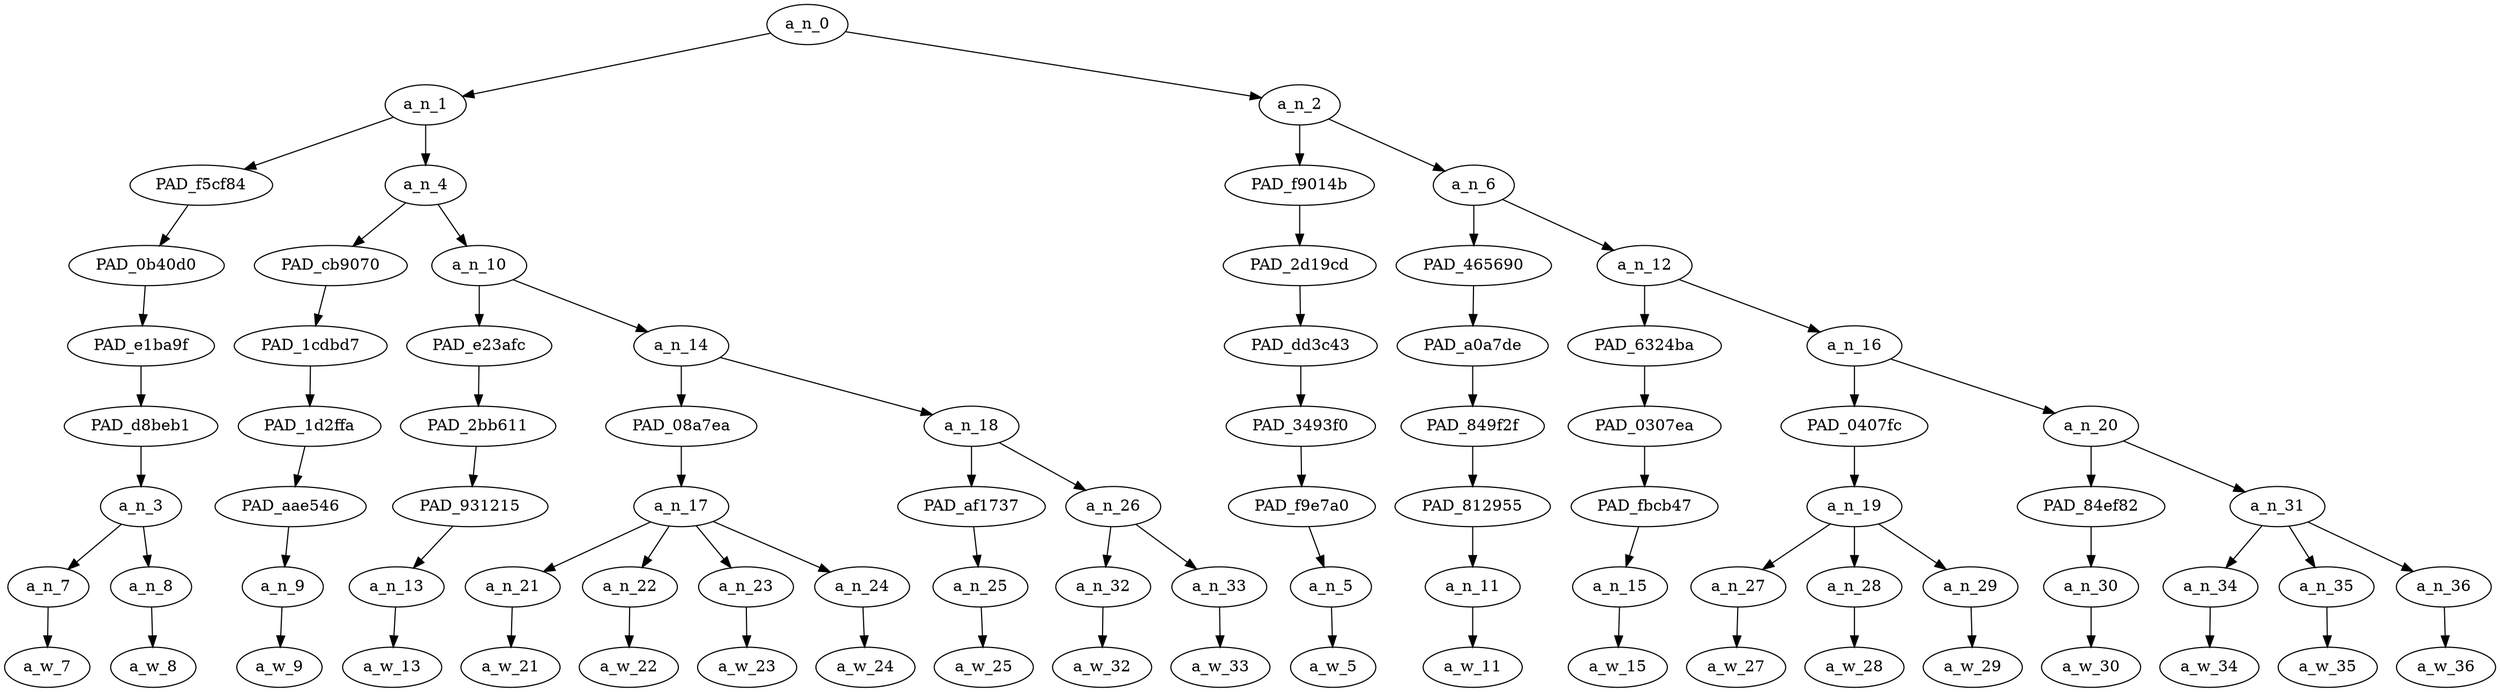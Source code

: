 strict digraph "" {
	a_n_0	[div_dir=-1,
		index=0,
		level=8,
		pos="7.1015625,8!",
		text_span="[0, 1, 2, 3, 4, 5, 6, 7, 8, 9, 10, 11, 12, 13, 14, 15, 16, 17, 18, 19, 20]",
		value=1.00000001];
	a_n_1	[div_dir=-1,
		index=0,
		level=7,
		pos="2.015625,7!",
		text_span="[0, 1, 2, 3, 4, 5, 6, 7, 8, 9, 10]",
		value=0.71004523];
	a_n_0 -> a_n_1;
	a_n_2	[div_dir=-1,
		index=1,
		level=7,
		pos="12.1875,7!",
		text_span="[11, 12, 13, 14, 15, 16, 17, 18, 19, 20]",
		value=0.28992444];
	a_n_0 -> a_n_2;
	PAD_f5cf84	[div_dir=1,
		index=0,
		level=6,
		pos="0.5,6!",
		text_span="[0, 1]",
		value=0.17088232];
	a_n_1 -> PAD_f5cf84;
	a_n_4	[div_dir=-1,
		index=1,
		level=6,
		pos="3.53125,6!",
		text_span="[2, 3, 4, 5, 6, 7, 8, 9, 10]",
		value=0.53914686];
	a_n_1 -> a_n_4;
	PAD_0b40d0	[div_dir=1,
		index=0,
		level=5,
		pos="0.5,5!",
		text_span="[0, 1]",
		value=0.17088232];
	PAD_f5cf84 -> PAD_0b40d0;
	PAD_e1ba9f	[div_dir=1,
		index=0,
		level=4,
		pos="0.5,4!",
		text_span="[0, 1]",
		value=0.17088232];
	PAD_0b40d0 -> PAD_e1ba9f;
	PAD_d8beb1	[div_dir=1,
		index=0,
		level=3,
		pos="0.5,3!",
		text_span="[0, 1]",
		value=0.17088232];
	PAD_e1ba9f -> PAD_d8beb1;
	a_n_3	[div_dir=1,
		index=0,
		level=2,
		pos="0.5,2!",
		text_span="[0, 1]",
		value=0.17088232];
	PAD_d8beb1 -> a_n_3;
	a_n_7	[div_dir=1,
		index=0,
		level=1,
		pos="0.0,1!",
		text_span="[0]",
		value=0.08398748];
	a_n_3 -> a_n_7;
	a_n_8	[div_dir=1,
		index=1,
		level=1,
		pos="1.0,1!",
		text_span="[1]",
		value=0.08658494];
	a_n_3 -> a_n_8;
	a_w_7	[div_dir=0,
		index=0,
		level=0,
		pos="0,0!",
		text_span="[0]",
		value="<user>"];
	a_n_7 -> a_w_7;
	a_w_8	[div_dir=0,
		index=1,
		level=0,
		pos="1,0!",
		text_span="[1]",
		value="<number>"];
	a_n_8 -> a_w_8;
	PAD_cb9070	[div_dir=-1,
		index=1,
		level=5,
		pos="2.0,5!",
		text_span="[2]",
		value=0.07038287];
	a_n_4 -> PAD_cb9070;
	a_n_10	[div_dir=-1,
		index=2,
		level=5,
		pos="5.0625,5!",
		text_span="[3, 4, 5, 6, 7, 8, 9, 10]",
		value=0.46869902];
	a_n_4 -> a_n_10;
	PAD_1cdbd7	[div_dir=-1,
		index=1,
		level=4,
		pos="2.0,4!",
		text_span="[2]",
		value=0.07038287];
	PAD_cb9070 -> PAD_1cdbd7;
	PAD_1d2ffa	[div_dir=-1,
		index=1,
		level=3,
		pos="2.0,3!",
		text_span="[2]",
		value=0.07038287];
	PAD_1cdbd7 -> PAD_1d2ffa;
	PAD_aae546	[div_dir=-1,
		index=1,
		level=2,
		pos="2.0,2!",
		text_span="[2]",
		value=0.07038287];
	PAD_1d2ffa -> PAD_aae546;
	a_n_9	[div_dir=-1,
		index=2,
		level=1,
		pos="2.0,1!",
		text_span="[2]",
		value=0.07038287];
	PAD_aae546 -> a_n_9;
	a_w_9	[div_dir=0,
		index=2,
		level=0,
		pos="2,0!",
		text_span="[2]",
		value=out];
	a_n_9 -> a_w_9;
	PAD_e23afc	[div_dir=1,
		index=2,
		level=4,
		pos="3.0,4!",
		text_span="[3]",
		value=0.04760821];
	a_n_10 -> PAD_e23afc;
	a_n_14	[div_dir=-1,
		index=3,
		level=4,
		pos="7.125,4!",
		text_span="[4, 5, 6, 7, 8, 9, 10]",
		value=0.42105659];
	a_n_10 -> a_n_14;
	PAD_2bb611	[div_dir=1,
		index=2,
		level=3,
		pos="3.0,3!",
		text_span="[3]",
		value=0.04760821];
	PAD_e23afc -> PAD_2bb611;
	PAD_931215	[div_dir=1,
		index=2,
		level=2,
		pos="3.0,2!",
		text_span="[3]",
		value=0.04760821];
	PAD_2bb611 -> PAD_931215;
	a_n_13	[div_dir=1,
		index=3,
		level=1,
		pos="3.0,1!",
		text_span="[3]",
		value=0.04760821];
	PAD_931215 -> a_n_13;
	a_w_13	[div_dir=0,
		index=3,
		level=0,
		pos="3,0!",
		text_span="[3]",
		value=of];
	a_n_13 -> a_w_13;
	PAD_08a7ea	[div_dir=1,
		index=3,
		level=3,
		pos="5.5,3!",
		text_span="[4, 5, 6, 7]",
		value=0.28962996];
	a_n_14 -> PAD_08a7ea;
	a_n_18	[div_dir=-1,
		index=4,
		level=3,
		pos="8.75,3!",
		text_span="[8, 9, 10]",
		value=0.13137033];
	a_n_14 -> a_n_18;
	a_n_17	[div_dir=1,
		index=3,
		level=2,
		pos="5.5,2!",
		text_span="[4, 5, 6, 7]",
		value=0.28962996];
	PAD_08a7ea -> a_n_17;
	a_n_21	[div_dir=-1,
		index=4,
		level=1,
		pos="4.0,1!",
		text_span="[4]",
		value=0.06297611];
	a_n_17 -> a_n_21;
	a_n_22	[div_dir=1,
		index=5,
		level=1,
		pos="5.0,1!",
		text_span="[5]",
		value=0.08209251];
	a_n_17 -> a_n_22;
	a_n_23	[div_dir=1,
		index=6,
		level=1,
		pos="6.0,1!",
		text_span="[6]",
		value=0.08167947];
	a_n_17 -> a_n_23;
	a_n_24	[div_dir=1,
		index=7,
		level=1,
		pos="7.0,1!",
		text_span="[7]",
		value=0.06288074];
	a_n_17 -> a_n_24;
	a_w_21	[div_dir=0,
		index=4,
		level=0,
		pos="4,0!",
		text_span="[4]",
		value=every];
	a_n_21 -> a_w_21;
	a_w_22	[div_dir=0,
		index=5,
		level=0,
		pos="5,0!",
		text_span="[5]",
		value="<number>1"];
	a_n_22 -> a_w_22;
	a_w_23	[div_dir=0,
		index=6,
		level=0,
		pos="6,0!",
		text_span="[6]",
		value=nazi];
	a_n_23 -> a_w_23;
	a_w_24	[div_dir=0,
		index=7,
		level=0,
		pos="7,0!",
		text_span="[7]",
		value=soldiers];
	a_n_24 -> a_w_24;
	PAD_af1737	[div_dir=-1,
		index=4,
		level=2,
		pos="8.0,2!",
		text_span="[8]",
		value=0.03863955];
	a_n_18 -> PAD_af1737;
	a_n_26	[div_dir=-1,
		index=5,
		level=2,
		pos="9.5,2!",
		text_span="[9, 10]",
		value=0.09265843];
	a_n_18 -> a_n_26;
	a_n_25	[div_dir=-1,
		index=8,
		level=1,
		pos="8.0,1!",
		text_span="[8]",
		value=0.03863955];
	PAD_af1737 -> a_n_25;
	a_w_25	[div_dir=0,
		index=8,
		level=0,
		pos="8,0!",
		text_span="[8]",
		value=killed];
	a_n_25 -> a_w_25;
	a_n_32	[div_dir=-1,
		index=9,
		level=1,
		pos="9.0,1!",
		text_span="[9]",
		value=0.02195922];
	a_n_26 -> a_n_32;
	a_n_33	[div_dir=-1,
		index=10,
		level=1,
		pos="10.0,1!",
		text_span="[10]",
		value=0.07064702];
	a_n_26 -> a_n_33;
	a_w_32	[div_dir=0,
		index=9,
		level=0,
		pos="9,0!",
		text_span="[9]",
		value=in];
	a_n_32 -> a_w_32;
	a_w_33	[div_dir=0,
		index=10,
		level=0,
		pos="10,0!",
		text_span="[10]",
		value=ww2];
	a_n_33 -> a_w_33;
	PAD_f9014b	[div_dir=-1,
		index=2,
		level=6,
		pos="11.0,6!",
		text_span="[11]",
		value=0.02874119];
	a_n_2 -> PAD_f9014b;
	a_n_6	[div_dir=1,
		index=3,
		level=6,
		pos="13.375,6!",
		text_span="[12, 13, 14, 15, 16, 17, 18, 19, 20]",
		value=0.26115634];
	a_n_2 -> a_n_6;
	PAD_2d19cd	[div_dir=-1,
		index=3,
		level=5,
		pos="11.0,5!",
		text_span="[11]",
		value=0.02874119];
	PAD_f9014b -> PAD_2d19cd;
	PAD_dd3c43	[div_dir=-1,
		index=4,
		level=4,
		pos="11.0,4!",
		text_span="[11]",
		value=0.02874119];
	PAD_2d19cd -> PAD_dd3c43;
	PAD_3493f0	[div_dir=-1,
		index=5,
		level=3,
		pos="11.0,3!",
		text_span="[11]",
		value=0.02874119];
	PAD_dd3c43 -> PAD_3493f0;
	PAD_f9e7a0	[div_dir=-1,
		index=6,
		level=2,
		pos="11.0,2!",
		text_span="[11]",
		value=0.02874119];
	PAD_3493f0 -> PAD_f9e7a0;
	a_n_5	[div_dir=-1,
		index=11,
		level=1,
		pos="11.0,1!",
		text_span="[11]",
		value=0.02874119];
	PAD_f9e7a0 -> a_n_5;
	a_w_5	[div_dir=0,
		index=11,
		level=0,
		pos="11,0!",
		text_span="[11]",
		value=were];
	a_n_5 -> a_w_5;
	PAD_465690	[div_dir=1,
		index=4,
		level=5,
		pos="12.0,5!",
		text_span="[12]",
		value=0.03928413];
	a_n_6 -> PAD_465690;
	a_n_12	[div_dir=1,
		index=5,
		level=5,
		pos="14.75,5!",
		text_span="[13, 14, 15, 16, 17, 18, 19, 20]",
		value=0.22185000];
	a_n_6 -> a_n_12;
	PAD_a0a7de	[div_dir=1,
		index=5,
		level=4,
		pos="12.0,4!",
		text_span="[12]",
		value=0.03928413];
	PAD_465690 -> PAD_a0a7de;
	PAD_849f2f	[div_dir=1,
		index=6,
		level=3,
		pos="12.0,3!",
		text_span="[12]",
		value=0.03928413];
	PAD_a0a7de -> PAD_849f2f;
	PAD_812955	[div_dir=1,
		index=7,
		level=2,
		pos="12.0,2!",
		text_span="[12]",
		value=0.03928413];
	PAD_849f2f -> PAD_812955;
	a_n_11	[div_dir=1,
		index=12,
		level=1,
		pos="12.0,1!",
		text_span="[12]",
		value=0.03928413];
	PAD_812955 -> a_n_11;
	a_w_11	[div_dir=0,
		index=12,
		level=0,
		pos="12,0!",
		text_span="[12]",
		value=killed1];
	a_n_11 -> a_w_11;
	PAD_6324ba	[div_dir=1,
		index=6,
		level=4,
		pos="13.0,4!",
		text_span="[13]",
		value=0.02072743];
	a_n_12 -> PAD_6324ba;
	a_n_16	[div_dir=1,
		index=7,
		level=4,
		pos="16.5,4!",
		text_span="[14, 15, 16, 17, 18, 19, 20]",
		value=0.20110263];
	a_n_12 -> a_n_16;
	PAD_0307ea	[div_dir=1,
		index=7,
		level=3,
		pos="13.0,3!",
		text_span="[13]",
		value=0.02072743];
	PAD_6324ba -> PAD_0307ea;
	PAD_fbcb47	[div_dir=1,
		index=8,
		level=2,
		pos="13.0,2!",
		text_span="[13]",
		value=0.02072743];
	PAD_0307ea -> PAD_fbcb47;
	a_n_15	[div_dir=1,
		index=13,
		level=1,
		pos="13.0,1!",
		text_span="[13]",
		value=0.02072743];
	PAD_fbcb47 -> a_n_15;
	a_w_15	[div_dir=0,
		index=13,
		level=0,
		pos="13,0!",
		text_span="[13]",
		value=by];
	a_n_15 -> a_w_15;
	PAD_0407fc	[div_dir=1,
		index=8,
		level=3,
		pos="15.0,3!",
		text_span="[14, 15, 16]",
		value=0.09702014];
	a_n_16 -> PAD_0407fc;
	a_n_20	[div_dir=-1,
		index=9,
		level=3,
		pos="18.0,3!",
		text_span="[17, 18, 19, 20]",
		value=0.10406751];
	a_n_16 -> a_n_20;
	a_n_19	[div_dir=1,
		index=9,
		level=2,
		pos="15.0,2!",
		text_span="[14, 15, 16]",
		value=0.09702014];
	PAD_0407fc -> a_n_19;
	a_n_27	[div_dir=1,
		index=14,
		level=1,
		pos="14.0,1!",
		text_span="[14]",
		value=0.02264390];
	a_n_19 -> a_n_27;
	a_n_28	[div_dir=1,
		index=15,
		level=1,
		pos="15.0,1!",
		text_span="[15]",
		value=0.04346367];
	a_n_19 -> a_n_28;
	a_n_29	[div_dir=1,
		index=16,
		level=1,
		pos="16.0,1!",
		text_span="[16]",
		value=0.03076802];
	a_n_19 -> a_n_29;
	a_w_27	[div_dir=0,
		index=14,
		level=0,
		pos="14,0!",
		text_span="[14]",
		value=the];
	a_n_27 -> a_w_27;
	a_w_28	[div_dir=0,
		index=15,
		level=0,
		pos="15,0!",
		text_span="[15]",
		value=red];
	a_n_28 -> a_w_28;
	a_w_29	[div_dir=0,
		index=16,
		level=0,
		pos="16,0!",
		text_span="[16]",
		value=army];
	a_n_29 -> a_w_29;
	PAD_84ef82	[div_dir=-1,
		index=10,
		level=2,
		pos="17.0,2!",
		text_span="[17]",
		value=0.02350303];
	a_n_20 -> PAD_84ef82;
	a_n_31	[div_dir=-1,
		index=11,
		level=2,
		pos="19.0,2!",
		text_span="[18, 19, 20]",
		value=0.08045881];
	a_n_20 -> a_n_31;
	a_n_30	[div_dir=-1,
		index=17,
		level=1,
		pos="17.0,1!",
		text_span="[17]",
		value=0.02350303];
	PAD_84ef82 -> a_n_30;
	a_w_30	[div_dir=0,
		index=17,
		level=0,
		pos="17,0!",
		text_span="[17]",
		value=of1];
	a_n_30 -> a_w_30;
	a_n_34	[div_dir=-1,
		index=18,
		level=1,
		pos="18.0,1!",
		text_span="[18]",
		value=0.02218472];
	a_n_31 -> a_n_34;
	a_n_35	[div_dir=-1,
		index=19,
		level=1,
		pos="19.0,1!",
		text_span="[19]",
		value=0.02779945];
	a_n_31 -> a_n_35;
	a_n_36	[div_dir=1,
		index=20,
		level=1,
		pos="20.0,1!",
		text_span="[20]",
		value=0.03042364];
	a_n_31 -> a_n_36;
	a_w_34	[div_dir=0,
		index=18,
		level=0,
		pos="18,0!",
		text_span="[18]",
		value=the1];
	a_n_34 -> a_w_34;
	a_w_35	[div_dir=0,
		index=19,
		level=0,
		pos="19,0!",
		text_span="[19]",
		value=soviet];
	a_n_35 -> a_w_35;
	a_w_36	[div_dir=0,
		index=20,
		level=0,
		pos="20,0!",
		text_span="[20]",
		value=union];
	a_n_36 -> a_w_36;
}
